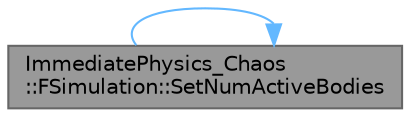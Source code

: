 digraph "ImmediatePhysics_Chaos::FSimulation::SetNumActiveBodies"
{
 // INTERACTIVE_SVG=YES
 // LATEX_PDF_SIZE
  bgcolor="transparent";
  edge [fontname=Helvetica,fontsize=10,labelfontname=Helvetica,labelfontsize=10];
  node [fontname=Helvetica,fontsize=10,shape=box,height=0.2,width=0.4];
  rankdir="LR";
  Node1 [id="Node000001",label="ImmediatePhysics_Chaos\l::FSimulation::SetNumActiveBodies",height=0.2,width=0.4,color="gray40", fillcolor="grey60", style="filled", fontcolor="black",tooltip="Sets the number of active bodies."];
  Node1 -> Node1 [id="edge1_Node000001_Node000001",color="steelblue1",style="solid",tooltip=" "];
}
